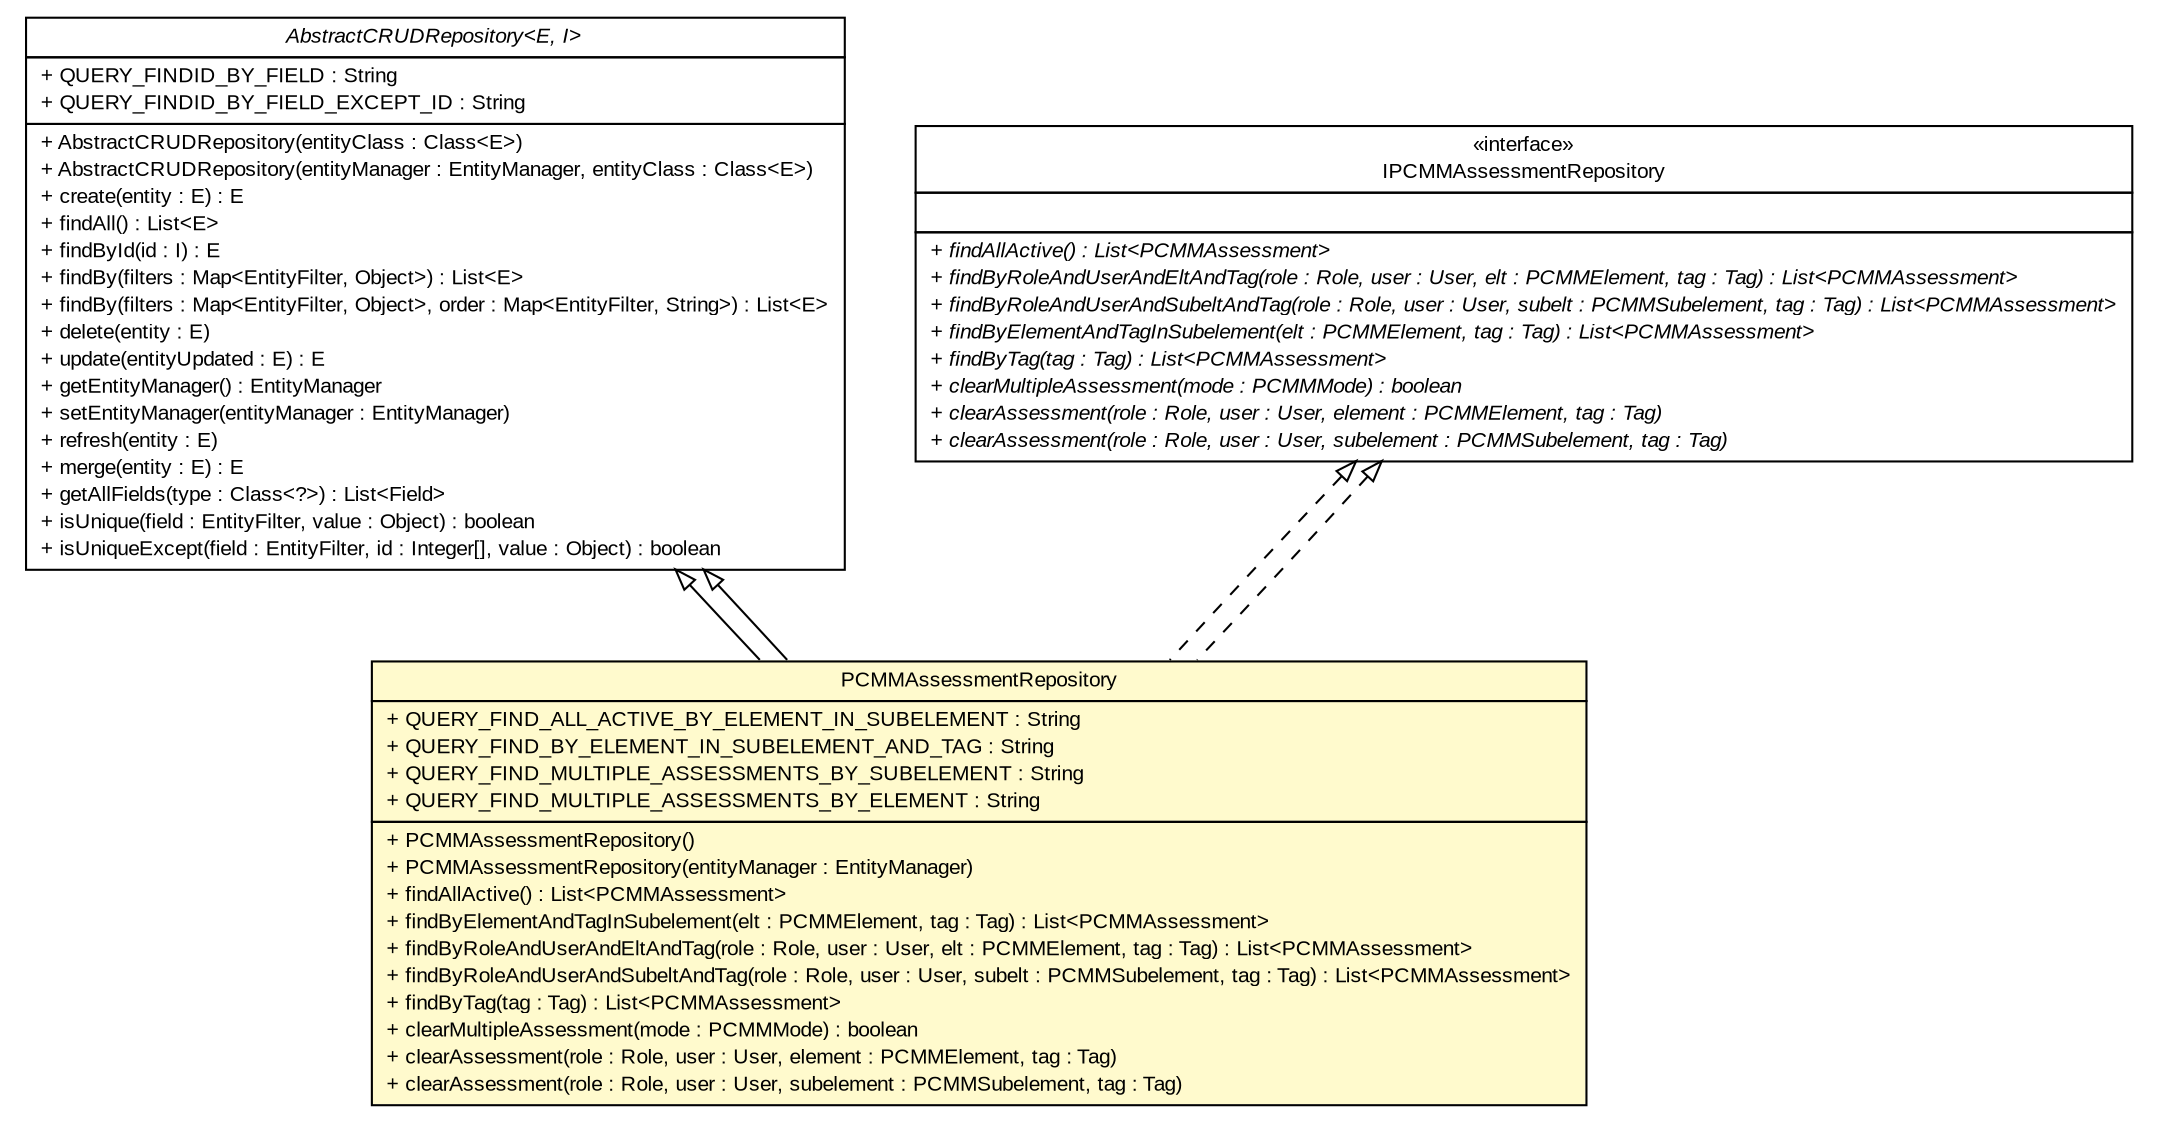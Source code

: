 #!/usr/local/bin/dot
#
# Class diagram 
# Generated by UMLGraph version R5_6-24-gf6e263 (http://www.umlgraph.org/)
#

digraph G {
	edge [fontname="arial",fontsize=10,labelfontname="arial",labelfontsize=10];
	node [fontname="arial",fontsize=10,shape=plaintext];
	nodesep=0.25;
	ranksep=0.5;
	// gov.sandia.cf.dao.AbstractCRUDRepository<E, I>
	c258108 [label=<<table title="gov.sandia.cf.dao.AbstractCRUDRepository" border="0" cellborder="1" cellspacing="0" cellpadding="2" port="p" href="../AbstractCRUDRepository.html">
		<tr><td><table border="0" cellspacing="0" cellpadding="1">
<tr><td align="center" balign="center"><font face="arial italic"> AbstractCRUDRepository&lt;E, I&gt; </font></td></tr>
		</table></td></tr>
		<tr><td><table border="0" cellspacing="0" cellpadding="1">
<tr><td align="left" balign="left"> + QUERY_FINDID_BY_FIELD : String </td></tr>
<tr><td align="left" balign="left"> + QUERY_FINDID_BY_FIELD_EXCEPT_ID : String </td></tr>
		</table></td></tr>
		<tr><td><table border="0" cellspacing="0" cellpadding="1">
<tr><td align="left" balign="left"> + AbstractCRUDRepository(entityClass : Class&lt;E&gt;) </td></tr>
<tr><td align="left" balign="left"> + AbstractCRUDRepository(entityManager : EntityManager, entityClass : Class&lt;E&gt;) </td></tr>
<tr><td align="left" balign="left"> + create(entity : E) : E </td></tr>
<tr><td align="left" balign="left"> + findAll() : List&lt;E&gt; </td></tr>
<tr><td align="left" balign="left"> + findById(id : I) : E </td></tr>
<tr><td align="left" balign="left"> + findBy(filters : Map&lt;EntityFilter, Object&gt;) : List&lt;E&gt; </td></tr>
<tr><td align="left" balign="left"> + findBy(filters : Map&lt;EntityFilter, Object&gt;, order : Map&lt;EntityFilter, String&gt;) : List&lt;E&gt; </td></tr>
<tr><td align="left" balign="left"> + delete(entity : E) </td></tr>
<tr><td align="left" balign="left"> + update(entityUpdated : E) : E </td></tr>
<tr><td align="left" balign="left"> + getEntityManager() : EntityManager </td></tr>
<tr><td align="left" balign="left"> + setEntityManager(entityManager : EntityManager) </td></tr>
<tr><td align="left" balign="left"> + refresh(entity : E) </td></tr>
<tr><td align="left" balign="left"> + merge(entity : E) : E </td></tr>
<tr><td align="left" balign="left"> + getAllFields(type : Class&lt;?&gt;) : List&lt;Field&gt; </td></tr>
<tr><td align="left" balign="left"> + isUnique(field : EntityFilter, value : Object) : boolean </td></tr>
<tr><td align="left" balign="left"> + isUniqueExcept(field : EntityFilter, id : Integer[], value : Object) : boolean </td></tr>
		</table></td></tr>
		</table>>, URL="../AbstractCRUDRepository.html", fontname="arial", fontcolor="black", fontsize=10.0];
	// gov.sandia.cf.dao.impl.PCMMAssessmentRepository
	c258147 [label=<<table title="gov.sandia.cf.dao.impl.PCMMAssessmentRepository" border="0" cellborder="1" cellspacing="0" cellpadding="2" port="p" bgcolor="lemonChiffon" href="./PCMMAssessmentRepository.html">
		<tr><td><table border="0" cellspacing="0" cellpadding="1">
<tr><td align="center" balign="center"> PCMMAssessmentRepository </td></tr>
		</table></td></tr>
		<tr><td><table border="0" cellspacing="0" cellpadding="1">
<tr><td align="left" balign="left"> + QUERY_FIND_ALL_ACTIVE_BY_ELEMENT_IN_SUBELEMENT : String </td></tr>
<tr><td align="left" balign="left"> + QUERY_FIND_BY_ELEMENT_IN_SUBELEMENT_AND_TAG : String </td></tr>
<tr><td align="left" balign="left"> + QUERY_FIND_MULTIPLE_ASSESSMENTS_BY_SUBELEMENT : String </td></tr>
<tr><td align="left" balign="left"> + QUERY_FIND_MULTIPLE_ASSESSMENTS_BY_ELEMENT : String </td></tr>
		</table></td></tr>
		<tr><td><table border="0" cellspacing="0" cellpadding="1">
<tr><td align="left" balign="left"> + PCMMAssessmentRepository() </td></tr>
<tr><td align="left" balign="left"> + PCMMAssessmentRepository(entityManager : EntityManager) </td></tr>
<tr><td align="left" balign="left"> + findAllActive() : List&lt;PCMMAssessment&gt; </td></tr>
<tr><td align="left" balign="left"> + findByElementAndTagInSubelement(elt : PCMMElement, tag : Tag) : List&lt;PCMMAssessment&gt; </td></tr>
<tr><td align="left" balign="left"> + findByRoleAndUserAndEltAndTag(role : Role, user : User, elt : PCMMElement, tag : Tag) : List&lt;PCMMAssessment&gt; </td></tr>
<tr><td align="left" balign="left"> + findByRoleAndUserAndSubeltAndTag(role : Role, user : User, subelt : PCMMSubelement, tag : Tag) : List&lt;PCMMAssessment&gt; </td></tr>
<tr><td align="left" balign="left"> + findByTag(tag : Tag) : List&lt;PCMMAssessment&gt; </td></tr>
<tr><td align="left" balign="left"> + clearMultipleAssessment(mode : PCMMMode) : boolean </td></tr>
<tr><td align="left" balign="left"> + clearAssessment(role : Role, user : User, element : PCMMElement, tag : Tag) </td></tr>
<tr><td align="left" balign="left"> + clearAssessment(role : Role, user : User, subelement : PCMMSubelement, tag : Tag) </td></tr>
		</table></td></tr>
		</table>>, URL="./PCMMAssessmentRepository.html", fontname="arial", fontcolor="black", fontsize=10.0];
	// gov.sandia.cf.dao.IPCMMAssessmentRepository
	c258193 [label=<<table title="gov.sandia.cf.dao.IPCMMAssessmentRepository" border="0" cellborder="1" cellspacing="0" cellpadding="2" port="p" href="../IPCMMAssessmentRepository.html">
		<tr><td><table border="0" cellspacing="0" cellpadding="1">
<tr><td align="center" balign="center"> &#171;interface&#187; </td></tr>
<tr><td align="center" balign="center"> IPCMMAssessmentRepository </td></tr>
		</table></td></tr>
		<tr><td><table border="0" cellspacing="0" cellpadding="1">
<tr><td align="left" balign="left">  </td></tr>
		</table></td></tr>
		<tr><td><table border="0" cellspacing="0" cellpadding="1">
<tr><td align="left" balign="left"><font face="arial italic" point-size="10.0"> + findAllActive() : List&lt;PCMMAssessment&gt; </font></td></tr>
<tr><td align="left" balign="left"><font face="arial italic" point-size="10.0"> + findByRoleAndUserAndEltAndTag(role : Role, user : User, elt : PCMMElement, tag : Tag) : List&lt;PCMMAssessment&gt; </font></td></tr>
<tr><td align="left" balign="left"><font face="arial italic" point-size="10.0"> + findByRoleAndUserAndSubeltAndTag(role : Role, user : User, subelt : PCMMSubelement, tag : Tag) : List&lt;PCMMAssessment&gt; </font></td></tr>
<tr><td align="left" balign="left"><font face="arial italic" point-size="10.0"> + findByElementAndTagInSubelement(elt : PCMMElement, tag : Tag) : List&lt;PCMMAssessment&gt; </font></td></tr>
<tr><td align="left" balign="left"><font face="arial italic" point-size="10.0"> + findByTag(tag : Tag) : List&lt;PCMMAssessment&gt; </font></td></tr>
<tr><td align="left" balign="left"><font face="arial italic" point-size="10.0"> + clearMultipleAssessment(mode : PCMMMode) : boolean </font></td></tr>
<tr><td align="left" balign="left"><font face="arial italic" point-size="10.0"> + clearAssessment(role : Role, user : User, element : PCMMElement, tag : Tag) </font></td></tr>
<tr><td align="left" balign="left"><font face="arial italic" point-size="10.0"> + clearAssessment(role : Role, user : User, subelement : PCMMSubelement, tag : Tag) </font></td></tr>
		</table></td></tr>
		</table>>, URL="../IPCMMAssessmentRepository.html", fontname="arial", fontcolor="black", fontsize=10.0];
	//gov.sandia.cf.dao.impl.PCMMAssessmentRepository extends gov.sandia.cf.dao.AbstractCRUDRepository<gov.sandia.cf.model.PCMMAssessment, java.lang.Integer>
	c258108:p -> c258147:p [dir=back,arrowtail=empty];
	//gov.sandia.cf.dao.impl.PCMMAssessmentRepository implements gov.sandia.cf.dao.IPCMMAssessmentRepository
	c258193:p -> c258147:p [dir=back,arrowtail=empty,style=dashed];
	//gov.sandia.cf.dao.impl.PCMMAssessmentRepository extends gov.sandia.cf.dao.AbstractCRUDRepository<gov.sandia.cf.model.PCMMAssessment, java.lang.Integer>
	c258108:p -> c258147:p [dir=back,arrowtail=empty];
	//gov.sandia.cf.dao.impl.PCMMAssessmentRepository implements gov.sandia.cf.dao.IPCMMAssessmentRepository
	c258193:p -> c258147:p [dir=back,arrowtail=empty,style=dashed];
}

